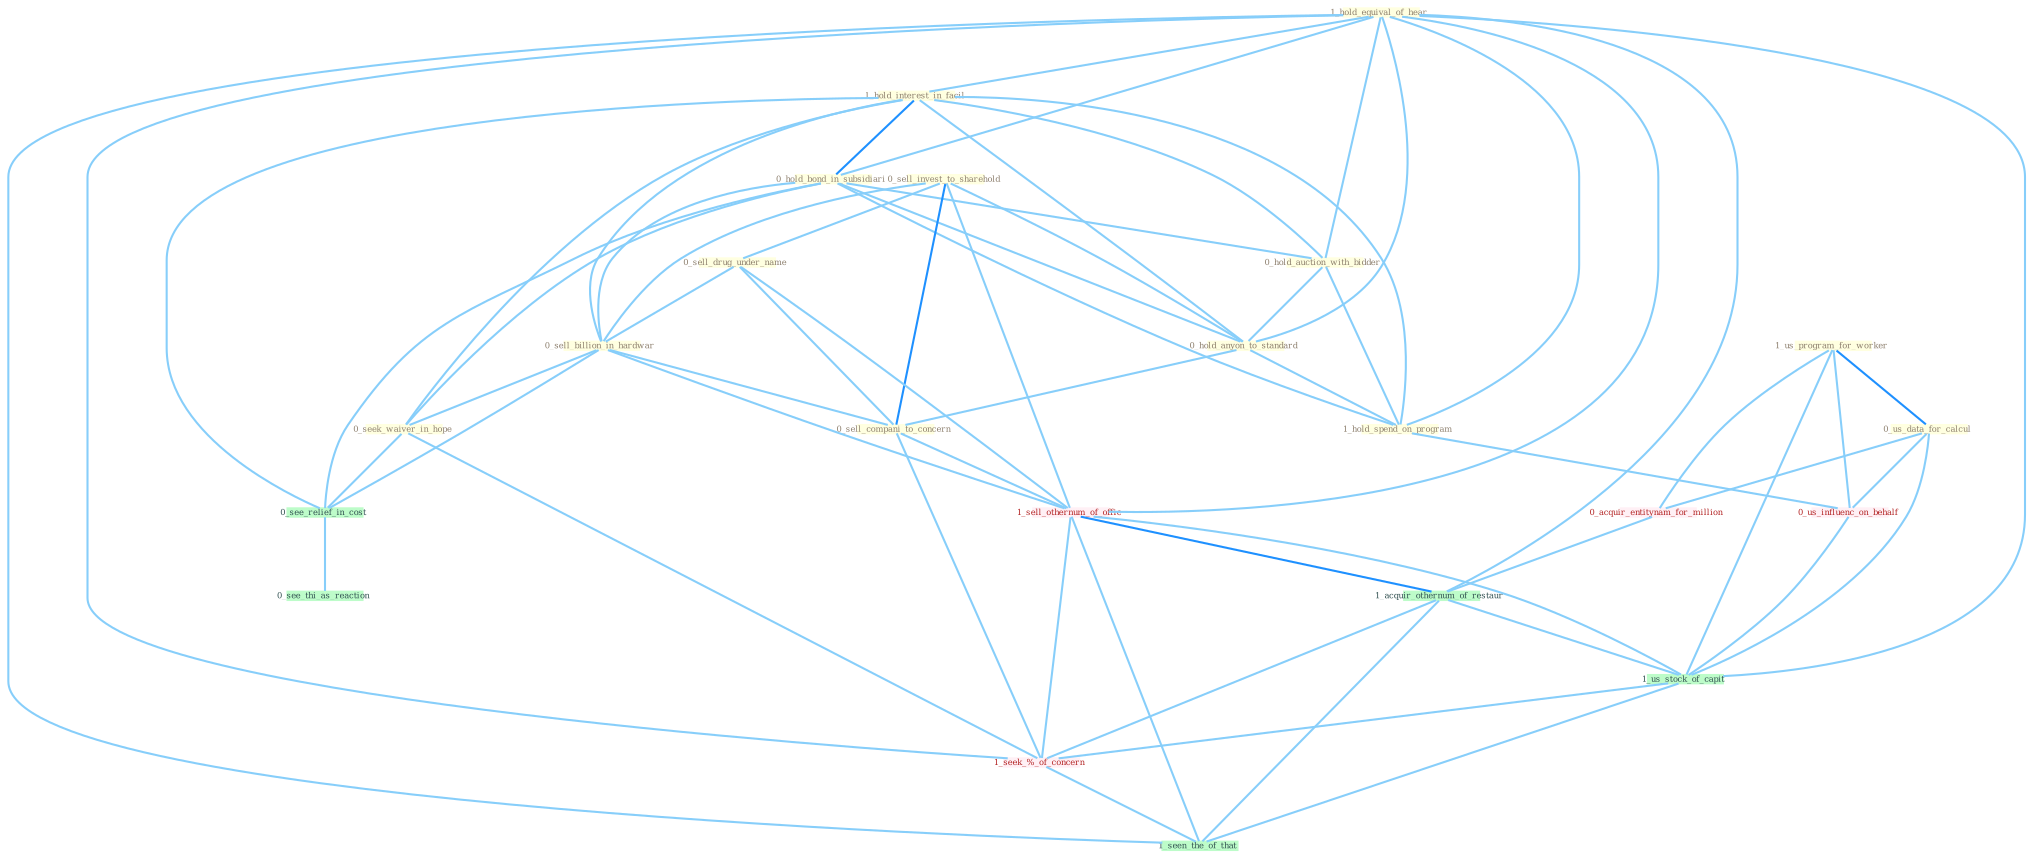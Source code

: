 Graph G{ 
    node
    [shape=polygon,style=filled,width=.5,height=.06,color="#BDFCC9",fixedsize=true,fontsize=4,
    fontcolor="#2f4f4f"];
    {node
    [color="#ffffe0", fontcolor="#8b7d6b"] "1_hold_equival_of_hear " "1_hold_interest_in_facil " "1_us_program_for_worker " "0_hold_bond_in_subsidiari " "0_sell_invest_to_sharehold " "0_sell_drug_under_name " "0_hold_auction_with_bidder " "0_sell_billion_in_hardwar " "0_hold_anyon_to_standard " "0_sell_compani_to_concern " "0_seek_waiver_in_hope " "1_hold_spend_on_program " "0_us_data_for_calcul "}
{node [color="#fff0f5", fontcolor="#b22222"] "0_acquir_entitynam_for_million " "1_sell_othernum_of_offic " "0_us_influenc_on_behalf " "1_seek_%_of_concern "}
edge [color="#B0E2FF"];

	"1_hold_equival_of_hear " -- "1_hold_interest_in_facil " [w="1", color="#87cefa" ];
	"1_hold_equival_of_hear " -- "0_hold_bond_in_subsidiari " [w="1", color="#87cefa" ];
	"1_hold_equival_of_hear " -- "0_hold_auction_with_bidder " [w="1", color="#87cefa" ];
	"1_hold_equival_of_hear " -- "0_hold_anyon_to_standard " [w="1", color="#87cefa" ];
	"1_hold_equival_of_hear " -- "1_hold_spend_on_program " [w="1", color="#87cefa" ];
	"1_hold_equival_of_hear " -- "1_sell_othernum_of_offic " [w="1", color="#87cefa" ];
	"1_hold_equival_of_hear " -- "1_acquir_othernum_of_restaur " [w="1", color="#87cefa" ];
	"1_hold_equival_of_hear " -- "1_us_stock_of_capit " [w="1", color="#87cefa" ];
	"1_hold_equival_of_hear " -- "1_seek_%_of_concern " [w="1", color="#87cefa" ];
	"1_hold_equival_of_hear " -- "1_seen_the_of_that " [w="1", color="#87cefa" ];
	"1_hold_interest_in_facil " -- "0_hold_bond_in_subsidiari " [w="2", color="#1e90ff" , len=0.8];
	"1_hold_interest_in_facil " -- "0_hold_auction_with_bidder " [w="1", color="#87cefa" ];
	"1_hold_interest_in_facil " -- "0_sell_billion_in_hardwar " [w="1", color="#87cefa" ];
	"1_hold_interest_in_facil " -- "0_hold_anyon_to_standard " [w="1", color="#87cefa" ];
	"1_hold_interest_in_facil " -- "0_seek_waiver_in_hope " [w="1", color="#87cefa" ];
	"1_hold_interest_in_facil " -- "1_hold_spend_on_program " [w="1", color="#87cefa" ];
	"1_hold_interest_in_facil " -- "0_see_relief_in_cost " [w="1", color="#87cefa" ];
	"1_us_program_for_worker " -- "0_us_data_for_calcul " [w="2", color="#1e90ff" , len=0.8];
	"1_us_program_for_worker " -- "0_acquir_entitynam_for_million " [w="1", color="#87cefa" ];
	"1_us_program_for_worker " -- "0_us_influenc_on_behalf " [w="1", color="#87cefa" ];
	"1_us_program_for_worker " -- "1_us_stock_of_capit " [w="1", color="#87cefa" ];
	"0_hold_bond_in_subsidiari " -- "0_hold_auction_with_bidder " [w="1", color="#87cefa" ];
	"0_hold_bond_in_subsidiari " -- "0_sell_billion_in_hardwar " [w="1", color="#87cefa" ];
	"0_hold_bond_in_subsidiari " -- "0_hold_anyon_to_standard " [w="1", color="#87cefa" ];
	"0_hold_bond_in_subsidiari " -- "0_seek_waiver_in_hope " [w="1", color="#87cefa" ];
	"0_hold_bond_in_subsidiari " -- "1_hold_spend_on_program " [w="1", color="#87cefa" ];
	"0_hold_bond_in_subsidiari " -- "0_see_relief_in_cost " [w="1", color="#87cefa" ];
	"0_sell_invest_to_sharehold " -- "0_sell_drug_under_name " [w="1", color="#87cefa" ];
	"0_sell_invest_to_sharehold " -- "0_sell_billion_in_hardwar " [w="1", color="#87cefa" ];
	"0_sell_invest_to_sharehold " -- "0_hold_anyon_to_standard " [w="1", color="#87cefa" ];
	"0_sell_invest_to_sharehold " -- "0_sell_compani_to_concern " [w="2", color="#1e90ff" , len=0.8];
	"0_sell_invest_to_sharehold " -- "1_sell_othernum_of_offic " [w="1", color="#87cefa" ];
	"0_sell_drug_under_name " -- "0_sell_billion_in_hardwar " [w="1", color="#87cefa" ];
	"0_sell_drug_under_name " -- "0_sell_compani_to_concern " [w="1", color="#87cefa" ];
	"0_sell_drug_under_name " -- "1_sell_othernum_of_offic " [w="1", color="#87cefa" ];
	"0_hold_auction_with_bidder " -- "0_hold_anyon_to_standard " [w="1", color="#87cefa" ];
	"0_hold_auction_with_bidder " -- "1_hold_spend_on_program " [w="1", color="#87cefa" ];
	"0_sell_billion_in_hardwar " -- "0_sell_compani_to_concern " [w="1", color="#87cefa" ];
	"0_sell_billion_in_hardwar " -- "0_seek_waiver_in_hope " [w="1", color="#87cefa" ];
	"0_sell_billion_in_hardwar " -- "1_sell_othernum_of_offic " [w="1", color="#87cefa" ];
	"0_sell_billion_in_hardwar " -- "0_see_relief_in_cost " [w="1", color="#87cefa" ];
	"0_hold_anyon_to_standard " -- "0_sell_compani_to_concern " [w="1", color="#87cefa" ];
	"0_hold_anyon_to_standard " -- "1_hold_spend_on_program " [w="1", color="#87cefa" ];
	"0_sell_compani_to_concern " -- "1_sell_othernum_of_offic " [w="1", color="#87cefa" ];
	"0_sell_compani_to_concern " -- "1_seek_%_of_concern " [w="1", color="#87cefa" ];
	"0_seek_waiver_in_hope " -- "0_see_relief_in_cost " [w="1", color="#87cefa" ];
	"0_seek_waiver_in_hope " -- "1_seek_%_of_concern " [w="1", color="#87cefa" ];
	"1_hold_spend_on_program " -- "0_us_influenc_on_behalf " [w="1", color="#87cefa" ];
	"0_us_data_for_calcul " -- "0_acquir_entitynam_for_million " [w="1", color="#87cefa" ];
	"0_us_data_for_calcul " -- "0_us_influenc_on_behalf " [w="1", color="#87cefa" ];
	"0_us_data_for_calcul " -- "1_us_stock_of_capit " [w="1", color="#87cefa" ];
	"0_acquir_entitynam_for_million " -- "1_acquir_othernum_of_restaur " [w="1", color="#87cefa" ];
	"1_sell_othernum_of_offic " -- "1_acquir_othernum_of_restaur " [w="2", color="#1e90ff" , len=0.8];
	"1_sell_othernum_of_offic " -- "1_us_stock_of_capit " [w="1", color="#87cefa" ];
	"1_sell_othernum_of_offic " -- "1_seek_%_of_concern " [w="1", color="#87cefa" ];
	"1_sell_othernum_of_offic " -- "1_seen_the_of_that " [w="1", color="#87cefa" ];
	"0_us_influenc_on_behalf " -- "1_us_stock_of_capit " [w="1", color="#87cefa" ];
	"0_see_relief_in_cost " -- "0_see_thi_as_reaction " [w="1", color="#87cefa" ];
	"1_acquir_othernum_of_restaur " -- "1_us_stock_of_capit " [w="1", color="#87cefa" ];
	"1_acquir_othernum_of_restaur " -- "1_seek_%_of_concern " [w="1", color="#87cefa" ];
	"1_acquir_othernum_of_restaur " -- "1_seen_the_of_that " [w="1", color="#87cefa" ];
	"1_us_stock_of_capit " -- "1_seek_%_of_concern " [w="1", color="#87cefa" ];
	"1_us_stock_of_capit " -- "1_seen_the_of_that " [w="1", color="#87cefa" ];
	"1_seek_%_of_concern " -- "1_seen_the_of_that " [w="1", color="#87cefa" ];
}